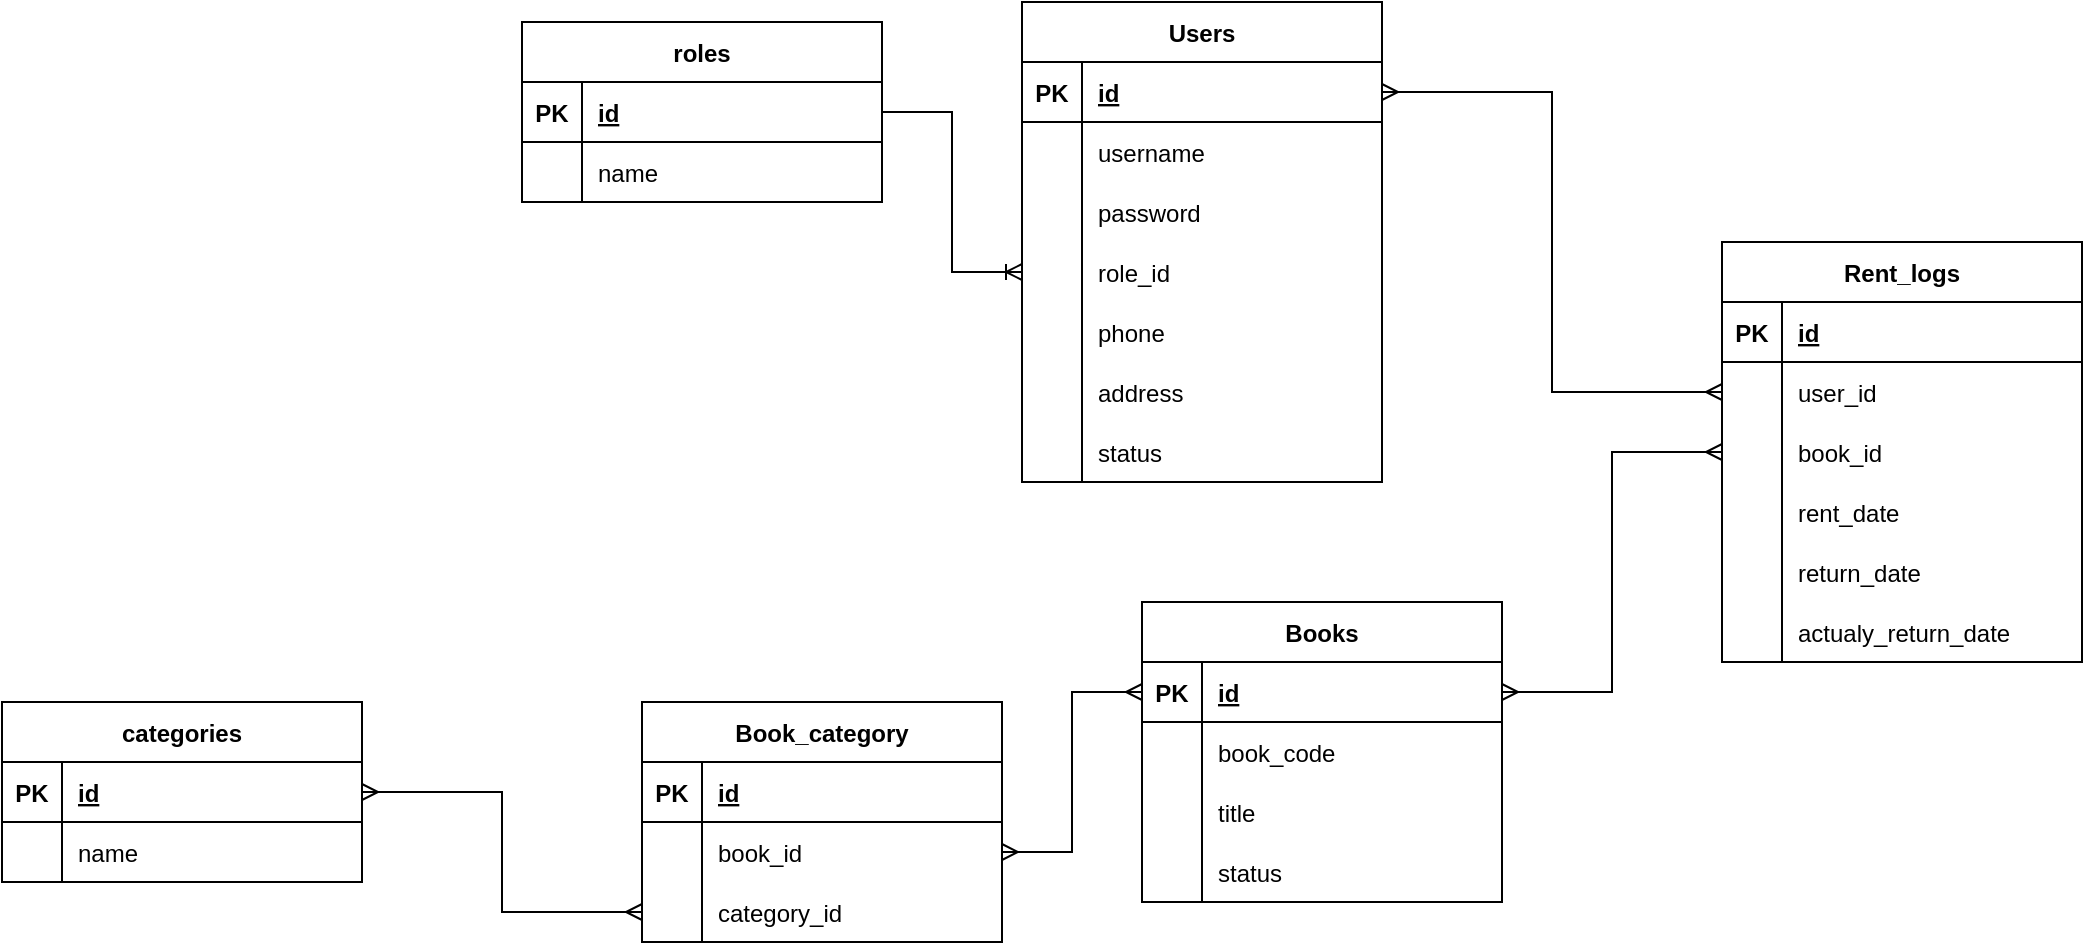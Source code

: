 <mxfile version="20.5.3" type="github">
  <diagram id="hVOZ0YydFjmycqgVZkqz" name="Halaman-1">
    <mxGraphModel dx="2714" dy="980" grid="1" gridSize="10" guides="1" tooltips="1" connect="1" arrows="1" fold="1" page="1" pageScale="1" pageWidth="827" pageHeight="1169" math="0" shadow="0">
      <root>
        <mxCell id="0" />
        <mxCell id="1" parent="0" />
        <mxCell id="D_lKRV_7Xj0Z4BdQLy7z-26" value="roles" style="shape=table;startSize=30;container=1;collapsible=1;childLayout=tableLayout;fixedRows=1;rowLines=0;fontStyle=1;align=center;resizeLast=1;" vertex="1" parent="1">
          <mxGeometry x="-290" y="310" width="180" height="90" as="geometry" />
        </mxCell>
        <mxCell id="D_lKRV_7Xj0Z4BdQLy7z-27" value="" style="shape=tableRow;horizontal=0;startSize=0;swimlaneHead=0;swimlaneBody=0;fillColor=none;collapsible=0;dropTarget=0;points=[[0,0.5],[1,0.5]];portConstraint=eastwest;top=0;left=0;right=0;bottom=1;" vertex="1" parent="D_lKRV_7Xj0Z4BdQLy7z-26">
          <mxGeometry y="30" width="180" height="30" as="geometry" />
        </mxCell>
        <mxCell id="D_lKRV_7Xj0Z4BdQLy7z-28" value="PK" style="shape=partialRectangle;connectable=0;fillColor=none;top=0;left=0;bottom=0;right=0;fontStyle=1;overflow=hidden;" vertex="1" parent="D_lKRV_7Xj0Z4BdQLy7z-27">
          <mxGeometry width="30" height="30" as="geometry">
            <mxRectangle width="30" height="30" as="alternateBounds" />
          </mxGeometry>
        </mxCell>
        <mxCell id="D_lKRV_7Xj0Z4BdQLy7z-29" value="id" style="shape=partialRectangle;connectable=0;fillColor=none;top=0;left=0;bottom=0;right=0;align=left;spacingLeft=6;fontStyle=5;overflow=hidden;" vertex="1" parent="D_lKRV_7Xj0Z4BdQLy7z-27">
          <mxGeometry x="30" width="150" height="30" as="geometry">
            <mxRectangle width="150" height="30" as="alternateBounds" />
          </mxGeometry>
        </mxCell>
        <mxCell id="D_lKRV_7Xj0Z4BdQLy7z-30" value="" style="shape=tableRow;horizontal=0;startSize=0;swimlaneHead=0;swimlaneBody=0;fillColor=none;collapsible=0;dropTarget=0;points=[[0,0.5],[1,0.5]];portConstraint=eastwest;top=0;left=0;right=0;bottom=0;" vertex="1" parent="D_lKRV_7Xj0Z4BdQLy7z-26">
          <mxGeometry y="60" width="180" height="30" as="geometry" />
        </mxCell>
        <mxCell id="D_lKRV_7Xj0Z4BdQLy7z-31" value="" style="shape=partialRectangle;connectable=0;fillColor=none;top=0;left=0;bottom=0;right=0;editable=1;overflow=hidden;" vertex="1" parent="D_lKRV_7Xj0Z4BdQLy7z-30">
          <mxGeometry width="30" height="30" as="geometry">
            <mxRectangle width="30" height="30" as="alternateBounds" />
          </mxGeometry>
        </mxCell>
        <mxCell id="D_lKRV_7Xj0Z4BdQLy7z-32" value="name" style="shape=partialRectangle;connectable=0;fillColor=none;top=0;left=0;bottom=0;right=0;align=left;spacingLeft=6;overflow=hidden;" vertex="1" parent="D_lKRV_7Xj0Z4BdQLy7z-30">
          <mxGeometry x="30" width="150" height="30" as="geometry">
            <mxRectangle width="150" height="30" as="alternateBounds" />
          </mxGeometry>
        </mxCell>
        <mxCell id="D_lKRV_7Xj0Z4BdQLy7z-39" value="Users" style="shape=table;startSize=30;container=1;collapsible=1;childLayout=tableLayout;fixedRows=1;rowLines=0;fontStyle=1;align=center;resizeLast=1;" vertex="1" parent="1">
          <mxGeometry x="-40" y="300" width="180" height="240" as="geometry" />
        </mxCell>
        <mxCell id="D_lKRV_7Xj0Z4BdQLy7z-40" value="" style="shape=tableRow;horizontal=0;startSize=0;swimlaneHead=0;swimlaneBody=0;fillColor=none;collapsible=0;dropTarget=0;points=[[0,0.5],[1,0.5]];portConstraint=eastwest;top=0;left=0;right=0;bottom=1;" vertex="1" parent="D_lKRV_7Xj0Z4BdQLy7z-39">
          <mxGeometry y="30" width="180" height="30" as="geometry" />
        </mxCell>
        <mxCell id="D_lKRV_7Xj0Z4BdQLy7z-41" value="PK" style="shape=partialRectangle;connectable=0;fillColor=none;top=0;left=0;bottom=0;right=0;fontStyle=1;overflow=hidden;" vertex="1" parent="D_lKRV_7Xj0Z4BdQLy7z-40">
          <mxGeometry width="30" height="30" as="geometry">
            <mxRectangle width="30" height="30" as="alternateBounds" />
          </mxGeometry>
        </mxCell>
        <mxCell id="D_lKRV_7Xj0Z4BdQLy7z-42" value="id" style="shape=partialRectangle;connectable=0;fillColor=none;top=0;left=0;bottom=0;right=0;align=left;spacingLeft=6;fontStyle=5;overflow=hidden;" vertex="1" parent="D_lKRV_7Xj0Z4BdQLy7z-40">
          <mxGeometry x="30" width="150" height="30" as="geometry">
            <mxRectangle width="150" height="30" as="alternateBounds" />
          </mxGeometry>
        </mxCell>
        <mxCell id="D_lKRV_7Xj0Z4BdQLy7z-43" value="" style="shape=tableRow;horizontal=0;startSize=0;swimlaneHead=0;swimlaneBody=0;fillColor=none;collapsible=0;dropTarget=0;points=[[0,0.5],[1,0.5]];portConstraint=eastwest;top=0;left=0;right=0;bottom=0;" vertex="1" parent="D_lKRV_7Xj0Z4BdQLy7z-39">
          <mxGeometry y="60" width="180" height="30" as="geometry" />
        </mxCell>
        <mxCell id="D_lKRV_7Xj0Z4BdQLy7z-44" value="" style="shape=partialRectangle;connectable=0;fillColor=none;top=0;left=0;bottom=0;right=0;editable=1;overflow=hidden;" vertex="1" parent="D_lKRV_7Xj0Z4BdQLy7z-43">
          <mxGeometry width="30" height="30" as="geometry">
            <mxRectangle width="30" height="30" as="alternateBounds" />
          </mxGeometry>
        </mxCell>
        <mxCell id="D_lKRV_7Xj0Z4BdQLy7z-45" value="username" style="shape=partialRectangle;connectable=0;fillColor=none;top=0;left=0;bottom=0;right=0;align=left;spacingLeft=6;overflow=hidden;" vertex="1" parent="D_lKRV_7Xj0Z4BdQLy7z-43">
          <mxGeometry x="30" width="150" height="30" as="geometry">
            <mxRectangle width="150" height="30" as="alternateBounds" />
          </mxGeometry>
        </mxCell>
        <mxCell id="D_lKRV_7Xj0Z4BdQLy7z-46" value="" style="shape=tableRow;horizontal=0;startSize=0;swimlaneHead=0;swimlaneBody=0;fillColor=none;collapsible=0;dropTarget=0;points=[[0,0.5],[1,0.5]];portConstraint=eastwest;top=0;left=0;right=0;bottom=0;" vertex="1" parent="D_lKRV_7Xj0Z4BdQLy7z-39">
          <mxGeometry y="90" width="180" height="30" as="geometry" />
        </mxCell>
        <mxCell id="D_lKRV_7Xj0Z4BdQLy7z-47" value="" style="shape=partialRectangle;connectable=0;fillColor=none;top=0;left=0;bottom=0;right=0;editable=1;overflow=hidden;" vertex="1" parent="D_lKRV_7Xj0Z4BdQLy7z-46">
          <mxGeometry width="30" height="30" as="geometry">
            <mxRectangle width="30" height="30" as="alternateBounds" />
          </mxGeometry>
        </mxCell>
        <mxCell id="D_lKRV_7Xj0Z4BdQLy7z-48" value="password" style="shape=partialRectangle;connectable=0;fillColor=none;top=0;left=0;bottom=0;right=0;align=left;spacingLeft=6;overflow=hidden;" vertex="1" parent="D_lKRV_7Xj0Z4BdQLy7z-46">
          <mxGeometry x="30" width="150" height="30" as="geometry">
            <mxRectangle width="150" height="30" as="alternateBounds" />
          </mxGeometry>
        </mxCell>
        <mxCell id="D_lKRV_7Xj0Z4BdQLy7z-49" value="" style="shape=tableRow;horizontal=0;startSize=0;swimlaneHead=0;swimlaneBody=0;fillColor=none;collapsible=0;dropTarget=0;points=[[0,0.5],[1,0.5]];portConstraint=eastwest;top=0;left=0;right=0;bottom=0;" vertex="1" parent="D_lKRV_7Xj0Z4BdQLy7z-39">
          <mxGeometry y="120" width="180" height="30" as="geometry" />
        </mxCell>
        <mxCell id="D_lKRV_7Xj0Z4BdQLy7z-50" value="" style="shape=partialRectangle;connectable=0;fillColor=none;top=0;left=0;bottom=0;right=0;editable=1;overflow=hidden;" vertex="1" parent="D_lKRV_7Xj0Z4BdQLy7z-49">
          <mxGeometry width="30" height="30" as="geometry">
            <mxRectangle width="30" height="30" as="alternateBounds" />
          </mxGeometry>
        </mxCell>
        <mxCell id="D_lKRV_7Xj0Z4BdQLy7z-51" value="role_id" style="shape=partialRectangle;connectable=0;fillColor=none;top=0;left=0;bottom=0;right=0;align=left;spacingLeft=6;overflow=hidden;" vertex="1" parent="D_lKRV_7Xj0Z4BdQLy7z-49">
          <mxGeometry x="30" width="150" height="30" as="geometry">
            <mxRectangle width="150" height="30" as="alternateBounds" />
          </mxGeometry>
        </mxCell>
        <mxCell id="D_lKRV_7Xj0Z4BdQLy7z-65" value="" style="shape=tableRow;horizontal=0;startSize=0;swimlaneHead=0;swimlaneBody=0;fillColor=none;collapsible=0;dropTarget=0;points=[[0,0.5],[1,0.5]];portConstraint=eastwest;top=0;left=0;right=0;bottom=0;" vertex="1" parent="D_lKRV_7Xj0Z4BdQLy7z-39">
          <mxGeometry y="150" width="180" height="30" as="geometry" />
        </mxCell>
        <mxCell id="D_lKRV_7Xj0Z4BdQLy7z-66" value="" style="shape=partialRectangle;connectable=0;fillColor=none;top=0;left=0;bottom=0;right=0;editable=1;overflow=hidden;" vertex="1" parent="D_lKRV_7Xj0Z4BdQLy7z-65">
          <mxGeometry width="30" height="30" as="geometry">
            <mxRectangle width="30" height="30" as="alternateBounds" />
          </mxGeometry>
        </mxCell>
        <mxCell id="D_lKRV_7Xj0Z4BdQLy7z-67" value="phone" style="shape=partialRectangle;connectable=0;fillColor=none;top=0;left=0;bottom=0;right=0;align=left;spacingLeft=6;overflow=hidden;" vertex="1" parent="D_lKRV_7Xj0Z4BdQLy7z-65">
          <mxGeometry x="30" width="150" height="30" as="geometry">
            <mxRectangle width="150" height="30" as="alternateBounds" />
          </mxGeometry>
        </mxCell>
        <mxCell id="D_lKRV_7Xj0Z4BdQLy7z-68" value="" style="shape=tableRow;horizontal=0;startSize=0;swimlaneHead=0;swimlaneBody=0;fillColor=none;collapsible=0;dropTarget=0;points=[[0,0.5],[1,0.5]];portConstraint=eastwest;top=0;left=0;right=0;bottom=0;" vertex="1" parent="D_lKRV_7Xj0Z4BdQLy7z-39">
          <mxGeometry y="180" width="180" height="30" as="geometry" />
        </mxCell>
        <mxCell id="D_lKRV_7Xj0Z4BdQLy7z-69" value="" style="shape=partialRectangle;connectable=0;fillColor=none;top=0;left=0;bottom=0;right=0;editable=1;overflow=hidden;" vertex="1" parent="D_lKRV_7Xj0Z4BdQLy7z-68">
          <mxGeometry width="30" height="30" as="geometry">
            <mxRectangle width="30" height="30" as="alternateBounds" />
          </mxGeometry>
        </mxCell>
        <mxCell id="D_lKRV_7Xj0Z4BdQLy7z-70" value="address" style="shape=partialRectangle;connectable=0;fillColor=none;top=0;left=0;bottom=0;right=0;align=left;spacingLeft=6;overflow=hidden;" vertex="1" parent="D_lKRV_7Xj0Z4BdQLy7z-68">
          <mxGeometry x="30" width="150" height="30" as="geometry">
            <mxRectangle width="150" height="30" as="alternateBounds" />
          </mxGeometry>
        </mxCell>
        <mxCell id="D_lKRV_7Xj0Z4BdQLy7z-71" value="" style="shape=tableRow;horizontal=0;startSize=0;swimlaneHead=0;swimlaneBody=0;fillColor=none;collapsible=0;dropTarget=0;points=[[0,0.5],[1,0.5]];portConstraint=eastwest;top=0;left=0;right=0;bottom=0;" vertex="1" parent="D_lKRV_7Xj0Z4BdQLy7z-39">
          <mxGeometry y="210" width="180" height="30" as="geometry" />
        </mxCell>
        <mxCell id="D_lKRV_7Xj0Z4BdQLy7z-72" value="" style="shape=partialRectangle;connectable=0;fillColor=none;top=0;left=0;bottom=0;right=0;editable=1;overflow=hidden;" vertex="1" parent="D_lKRV_7Xj0Z4BdQLy7z-71">
          <mxGeometry width="30" height="30" as="geometry">
            <mxRectangle width="30" height="30" as="alternateBounds" />
          </mxGeometry>
        </mxCell>
        <mxCell id="D_lKRV_7Xj0Z4BdQLy7z-73" value="status" style="shape=partialRectangle;connectable=0;fillColor=none;top=0;left=0;bottom=0;right=0;align=left;spacingLeft=6;overflow=hidden;" vertex="1" parent="D_lKRV_7Xj0Z4BdQLy7z-71">
          <mxGeometry x="30" width="150" height="30" as="geometry">
            <mxRectangle width="150" height="30" as="alternateBounds" />
          </mxGeometry>
        </mxCell>
        <mxCell id="D_lKRV_7Xj0Z4BdQLy7z-74" value="" style="edgeStyle=orthogonalEdgeStyle;fontSize=12;html=1;endArrow=ERoneToMany;rounded=0;exitX=1;exitY=0.5;exitDx=0;exitDy=0;entryX=0;entryY=0.5;entryDx=0;entryDy=0;" edge="1" parent="1" source="D_lKRV_7Xj0Z4BdQLy7z-27" target="D_lKRV_7Xj0Z4BdQLy7z-49">
          <mxGeometry width="100" height="100" relative="1" as="geometry">
            <mxPoint x="30" y="510" as="sourcePoint" />
            <mxPoint x="130" y="410" as="targetPoint" />
          </mxGeometry>
        </mxCell>
        <mxCell id="D_lKRV_7Xj0Z4BdQLy7z-88" value="categories" style="shape=table;startSize=30;container=1;collapsible=1;childLayout=tableLayout;fixedRows=1;rowLines=0;fontStyle=1;align=center;resizeLast=1;" vertex="1" parent="1">
          <mxGeometry x="-550" y="650" width="180" height="90" as="geometry" />
        </mxCell>
        <mxCell id="D_lKRV_7Xj0Z4BdQLy7z-89" value="" style="shape=tableRow;horizontal=0;startSize=0;swimlaneHead=0;swimlaneBody=0;fillColor=none;collapsible=0;dropTarget=0;points=[[0,0.5],[1,0.5]];portConstraint=eastwest;top=0;left=0;right=0;bottom=1;" vertex="1" parent="D_lKRV_7Xj0Z4BdQLy7z-88">
          <mxGeometry y="30" width="180" height="30" as="geometry" />
        </mxCell>
        <mxCell id="D_lKRV_7Xj0Z4BdQLy7z-90" value="PK" style="shape=partialRectangle;connectable=0;fillColor=none;top=0;left=0;bottom=0;right=0;fontStyle=1;overflow=hidden;" vertex="1" parent="D_lKRV_7Xj0Z4BdQLy7z-89">
          <mxGeometry width="30" height="30" as="geometry">
            <mxRectangle width="30" height="30" as="alternateBounds" />
          </mxGeometry>
        </mxCell>
        <mxCell id="D_lKRV_7Xj0Z4BdQLy7z-91" value="id" style="shape=partialRectangle;connectable=0;fillColor=none;top=0;left=0;bottom=0;right=0;align=left;spacingLeft=6;fontStyle=5;overflow=hidden;" vertex="1" parent="D_lKRV_7Xj0Z4BdQLy7z-89">
          <mxGeometry x="30" width="150" height="30" as="geometry">
            <mxRectangle width="150" height="30" as="alternateBounds" />
          </mxGeometry>
        </mxCell>
        <mxCell id="D_lKRV_7Xj0Z4BdQLy7z-92" value="" style="shape=tableRow;horizontal=0;startSize=0;swimlaneHead=0;swimlaneBody=0;fillColor=none;collapsible=0;dropTarget=0;points=[[0,0.5],[1,0.5]];portConstraint=eastwest;top=0;left=0;right=0;bottom=0;" vertex="1" parent="D_lKRV_7Xj0Z4BdQLy7z-88">
          <mxGeometry y="60" width="180" height="30" as="geometry" />
        </mxCell>
        <mxCell id="D_lKRV_7Xj0Z4BdQLy7z-93" value="" style="shape=partialRectangle;connectable=0;fillColor=none;top=0;left=0;bottom=0;right=0;editable=1;overflow=hidden;" vertex="1" parent="D_lKRV_7Xj0Z4BdQLy7z-92">
          <mxGeometry width="30" height="30" as="geometry">
            <mxRectangle width="30" height="30" as="alternateBounds" />
          </mxGeometry>
        </mxCell>
        <mxCell id="D_lKRV_7Xj0Z4BdQLy7z-94" value="name" style="shape=partialRectangle;connectable=0;fillColor=none;top=0;left=0;bottom=0;right=0;align=left;spacingLeft=6;overflow=hidden;" vertex="1" parent="D_lKRV_7Xj0Z4BdQLy7z-92">
          <mxGeometry x="30" width="150" height="30" as="geometry">
            <mxRectangle width="150" height="30" as="alternateBounds" />
          </mxGeometry>
        </mxCell>
        <mxCell id="D_lKRV_7Xj0Z4BdQLy7z-95" value="Book_category" style="shape=table;startSize=30;container=1;collapsible=1;childLayout=tableLayout;fixedRows=1;rowLines=0;fontStyle=1;align=center;resizeLast=1;" vertex="1" parent="1">
          <mxGeometry x="-230" y="650" width="180" height="120" as="geometry" />
        </mxCell>
        <mxCell id="D_lKRV_7Xj0Z4BdQLy7z-96" value="" style="shape=tableRow;horizontal=0;startSize=0;swimlaneHead=0;swimlaneBody=0;fillColor=none;collapsible=0;dropTarget=0;points=[[0,0.5],[1,0.5]];portConstraint=eastwest;top=0;left=0;right=0;bottom=1;" vertex="1" parent="D_lKRV_7Xj0Z4BdQLy7z-95">
          <mxGeometry y="30" width="180" height="30" as="geometry" />
        </mxCell>
        <mxCell id="D_lKRV_7Xj0Z4BdQLy7z-97" value="PK" style="shape=partialRectangle;connectable=0;fillColor=none;top=0;left=0;bottom=0;right=0;fontStyle=1;overflow=hidden;" vertex="1" parent="D_lKRV_7Xj0Z4BdQLy7z-96">
          <mxGeometry width="30" height="30" as="geometry">
            <mxRectangle width="30" height="30" as="alternateBounds" />
          </mxGeometry>
        </mxCell>
        <mxCell id="D_lKRV_7Xj0Z4BdQLy7z-98" value="id" style="shape=partialRectangle;connectable=0;fillColor=none;top=0;left=0;bottom=0;right=0;align=left;spacingLeft=6;fontStyle=5;overflow=hidden;" vertex="1" parent="D_lKRV_7Xj0Z4BdQLy7z-96">
          <mxGeometry x="30" width="150" height="30" as="geometry">
            <mxRectangle width="150" height="30" as="alternateBounds" />
          </mxGeometry>
        </mxCell>
        <mxCell id="D_lKRV_7Xj0Z4BdQLy7z-99" value="" style="shape=tableRow;horizontal=0;startSize=0;swimlaneHead=0;swimlaneBody=0;fillColor=none;collapsible=0;dropTarget=0;points=[[0,0.5],[1,0.5]];portConstraint=eastwest;top=0;left=0;right=0;bottom=0;" vertex="1" parent="D_lKRV_7Xj0Z4BdQLy7z-95">
          <mxGeometry y="60" width="180" height="30" as="geometry" />
        </mxCell>
        <mxCell id="D_lKRV_7Xj0Z4BdQLy7z-100" value="" style="shape=partialRectangle;connectable=0;fillColor=none;top=0;left=0;bottom=0;right=0;editable=1;overflow=hidden;" vertex="1" parent="D_lKRV_7Xj0Z4BdQLy7z-99">
          <mxGeometry width="30" height="30" as="geometry">
            <mxRectangle width="30" height="30" as="alternateBounds" />
          </mxGeometry>
        </mxCell>
        <mxCell id="D_lKRV_7Xj0Z4BdQLy7z-101" value="book_id" style="shape=partialRectangle;connectable=0;fillColor=none;top=0;left=0;bottom=0;right=0;align=left;spacingLeft=6;overflow=hidden;" vertex="1" parent="D_lKRV_7Xj0Z4BdQLy7z-99">
          <mxGeometry x="30" width="150" height="30" as="geometry">
            <mxRectangle width="150" height="30" as="alternateBounds" />
          </mxGeometry>
        </mxCell>
        <mxCell id="D_lKRV_7Xj0Z4BdQLy7z-102" value="" style="shape=tableRow;horizontal=0;startSize=0;swimlaneHead=0;swimlaneBody=0;fillColor=none;collapsible=0;dropTarget=0;points=[[0,0.5],[1,0.5]];portConstraint=eastwest;top=0;left=0;right=0;bottom=0;" vertex="1" parent="D_lKRV_7Xj0Z4BdQLy7z-95">
          <mxGeometry y="90" width="180" height="30" as="geometry" />
        </mxCell>
        <mxCell id="D_lKRV_7Xj0Z4BdQLy7z-103" value="" style="shape=partialRectangle;connectable=0;fillColor=none;top=0;left=0;bottom=0;right=0;editable=1;overflow=hidden;" vertex="1" parent="D_lKRV_7Xj0Z4BdQLy7z-102">
          <mxGeometry width="30" height="30" as="geometry">
            <mxRectangle width="30" height="30" as="alternateBounds" />
          </mxGeometry>
        </mxCell>
        <mxCell id="D_lKRV_7Xj0Z4BdQLy7z-104" value="category_id" style="shape=partialRectangle;connectable=0;fillColor=none;top=0;left=0;bottom=0;right=0;align=left;spacingLeft=6;overflow=hidden;" vertex="1" parent="D_lKRV_7Xj0Z4BdQLy7z-102">
          <mxGeometry x="30" width="150" height="30" as="geometry">
            <mxRectangle width="150" height="30" as="alternateBounds" />
          </mxGeometry>
        </mxCell>
        <mxCell id="D_lKRV_7Xj0Z4BdQLy7z-108" value="Books" style="shape=table;startSize=30;container=1;collapsible=1;childLayout=tableLayout;fixedRows=1;rowLines=0;fontStyle=1;align=center;resizeLast=1;" vertex="1" parent="1">
          <mxGeometry x="20" y="600" width="180" height="150" as="geometry" />
        </mxCell>
        <mxCell id="D_lKRV_7Xj0Z4BdQLy7z-109" value="" style="shape=tableRow;horizontal=0;startSize=0;swimlaneHead=0;swimlaneBody=0;fillColor=none;collapsible=0;dropTarget=0;points=[[0,0.5],[1,0.5]];portConstraint=eastwest;top=0;left=0;right=0;bottom=1;" vertex="1" parent="D_lKRV_7Xj0Z4BdQLy7z-108">
          <mxGeometry y="30" width="180" height="30" as="geometry" />
        </mxCell>
        <mxCell id="D_lKRV_7Xj0Z4BdQLy7z-110" value="PK" style="shape=partialRectangle;connectable=0;fillColor=none;top=0;left=0;bottom=0;right=0;fontStyle=1;overflow=hidden;" vertex="1" parent="D_lKRV_7Xj0Z4BdQLy7z-109">
          <mxGeometry width="30" height="30" as="geometry">
            <mxRectangle width="30" height="30" as="alternateBounds" />
          </mxGeometry>
        </mxCell>
        <mxCell id="D_lKRV_7Xj0Z4BdQLy7z-111" value="id" style="shape=partialRectangle;connectable=0;fillColor=none;top=0;left=0;bottom=0;right=0;align=left;spacingLeft=6;fontStyle=5;overflow=hidden;" vertex="1" parent="D_lKRV_7Xj0Z4BdQLy7z-109">
          <mxGeometry x="30" width="150" height="30" as="geometry">
            <mxRectangle width="150" height="30" as="alternateBounds" />
          </mxGeometry>
        </mxCell>
        <mxCell id="D_lKRV_7Xj0Z4BdQLy7z-112" value="" style="shape=tableRow;horizontal=0;startSize=0;swimlaneHead=0;swimlaneBody=0;fillColor=none;collapsible=0;dropTarget=0;points=[[0,0.5],[1,0.5]];portConstraint=eastwest;top=0;left=0;right=0;bottom=0;" vertex="1" parent="D_lKRV_7Xj0Z4BdQLy7z-108">
          <mxGeometry y="60" width="180" height="30" as="geometry" />
        </mxCell>
        <mxCell id="D_lKRV_7Xj0Z4BdQLy7z-113" value="" style="shape=partialRectangle;connectable=0;fillColor=none;top=0;left=0;bottom=0;right=0;editable=1;overflow=hidden;" vertex="1" parent="D_lKRV_7Xj0Z4BdQLy7z-112">
          <mxGeometry width="30" height="30" as="geometry">
            <mxRectangle width="30" height="30" as="alternateBounds" />
          </mxGeometry>
        </mxCell>
        <mxCell id="D_lKRV_7Xj0Z4BdQLy7z-114" value="book_code" style="shape=partialRectangle;connectable=0;fillColor=none;top=0;left=0;bottom=0;right=0;align=left;spacingLeft=6;overflow=hidden;" vertex="1" parent="D_lKRV_7Xj0Z4BdQLy7z-112">
          <mxGeometry x="30" width="150" height="30" as="geometry">
            <mxRectangle width="150" height="30" as="alternateBounds" />
          </mxGeometry>
        </mxCell>
        <mxCell id="D_lKRV_7Xj0Z4BdQLy7z-115" value="" style="shape=tableRow;horizontal=0;startSize=0;swimlaneHead=0;swimlaneBody=0;fillColor=none;collapsible=0;dropTarget=0;points=[[0,0.5],[1,0.5]];portConstraint=eastwest;top=0;left=0;right=0;bottom=0;" vertex="1" parent="D_lKRV_7Xj0Z4BdQLy7z-108">
          <mxGeometry y="90" width="180" height="30" as="geometry" />
        </mxCell>
        <mxCell id="D_lKRV_7Xj0Z4BdQLy7z-116" value="" style="shape=partialRectangle;connectable=0;fillColor=none;top=0;left=0;bottom=0;right=0;editable=1;overflow=hidden;" vertex="1" parent="D_lKRV_7Xj0Z4BdQLy7z-115">
          <mxGeometry width="30" height="30" as="geometry">
            <mxRectangle width="30" height="30" as="alternateBounds" />
          </mxGeometry>
        </mxCell>
        <mxCell id="D_lKRV_7Xj0Z4BdQLy7z-117" value="title" style="shape=partialRectangle;connectable=0;fillColor=none;top=0;left=0;bottom=0;right=0;align=left;spacingLeft=6;overflow=hidden;" vertex="1" parent="D_lKRV_7Xj0Z4BdQLy7z-115">
          <mxGeometry x="30" width="150" height="30" as="geometry">
            <mxRectangle width="150" height="30" as="alternateBounds" />
          </mxGeometry>
        </mxCell>
        <mxCell id="D_lKRV_7Xj0Z4BdQLy7z-118" value="" style="shape=tableRow;horizontal=0;startSize=0;swimlaneHead=0;swimlaneBody=0;fillColor=none;collapsible=0;dropTarget=0;points=[[0,0.5],[1,0.5]];portConstraint=eastwest;top=0;left=0;right=0;bottom=0;" vertex="1" parent="D_lKRV_7Xj0Z4BdQLy7z-108">
          <mxGeometry y="120" width="180" height="30" as="geometry" />
        </mxCell>
        <mxCell id="D_lKRV_7Xj0Z4BdQLy7z-119" value="" style="shape=partialRectangle;connectable=0;fillColor=none;top=0;left=0;bottom=0;right=0;editable=1;overflow=hidden;" vertex="1" parent="D_lKRV_7Xj0Z4BdQLy7z-118">
          <mxGeometry width="30" height="30" as="geometry">
            <mxRectangle width="30" height="30" as="alternateBounds" />
          </mxGeometry>
        </mxCell>
        <mxCell id="D_lKRV_7Xj0Z4BdQLy7z-120" value="status" style="shape=partialRectangle;connectable=0;fillColor=none;top=0;left=0;bottom=0;right=0;align=left;spacingLeft=6;overflow=hidden;" vertex="1" parent="D_lKRV_7Xj0Z4BdQLy7z-118">
          <mxGeometry x="30" width="150" height="30" as="geometry">
            <mxRectangle width="150" height="30" as="alternateBounds" />
          </mxGeometry>
        </mxCell>
        <mxCell id="D_lKRV_7Xj0Z4BdQLy7z-121" value="" style="edgeStyle=orthogonalEdgeStyle;fontSize=12;html=1;endArrow=ERmany;startArrow=ERmany;rounded=0;entryX=1;entryY=0.5;entryDx=0;entryDy=0;exitX=0;exitY=0.5;exitDx=0;exitDy=0;" edge="1" parent="1" source="D_lKRV_7Xj0Z4BdQLy7z-102" target="D_lKRV_7Xj0Z4BdQLy7z-89">
          <mxGeometry width="100" height="100" relative="1" as="geometry">
            <mxPoint x="-140" y="620" as="sourcePoint" />
            <mxPoint x="-40" y="520" as="targetPoint" />
          </mxGeometry>
        </mxCell>
        <mxCell id="D_lKRV_7Xj0Z4BdQLy7z-122" value="" style="edgeStyle=orthogonalEdgeStyle;fontSize=12;html=1;endArrow=ERmany;startArrow=ERmany;rounded=0;entryX=1;entryY=0.5;entryDx=0;entryDy=0;exitX=0;exitY=0.5;exitDx=0;exitDy=0;" edge="1" parent="1" source="D_lKRV_7Xj0Z4BdQLy7z-109" target="D_lKRV_7Xj0Z4BdQLy7z-99">
          <mxGeometry width="100" height="100" relative="1" as="geometry">
            <mxPoint x="-140" y="620" as="sourcePoint" />
            <mxPoint x="-40" y="520" as="targetPoint" />
          </mxGeometry>
        </mxCell>
        <mxCell id="D_lKRV_7Xj0Z4BdQLy7z-123" value="Rent_logs" style="shape=table;startSize=30;container=1;collapsible=1;childLayout=tableLayout;fixedRows=1;rowLines=0;fontStyle=1;align=center;resizeLast=1;" vertex="1" parent="1">
          <mxGeometry x="310" y="420" width="180" height="210" as="geometry" />
        </mxCell>
        <mxCell id="D_lKRV_7Xj0Z4BdQLy7z-124" value="" style="shape=tableRow;horizontal=0;startSize=0;swimlaneHead=0;swimlaneBody=0;fillColor=none;collapsible=0;dropTarget=0;points=[[0,0.5],[1,0.5]];portConstraint=eastwest;top=0;left=0;right=0;bottom=1;" vertex="1" parent="D_lKRV_7Xj0Z4BdQLy7z-123">
          <mxGeometry y="30" width="180" height="30" as="geometry" />
        </mxCell>
        <mxCell id="D_lKRV_7Xj0Z4BdQLy7z-125" value="PK" style="shape=partialRectangle;connectable=0;fillColor=none;top=0;left=0;bottom=0;right=0;fontStyle=1;overflow=hidden;" vertex="1" parent="D_lKRV_7Xj0Z4BdQLy7z-124">
          <mxGeometry width="30" height="30" as="geometry">
            <mxRectangle width="30" height="30" as="alternateBounds" />
          </mxGeometry>
        </mxCell>
        <mxCell id="D_lKRV_7Xj0Z4BdQLy7z-126" value="id" style="shape=partialRectangle;connectable=0;fillColor=none;top=0;left=0;bottom=0;right=0;align=left;spacingLeft=6;fontStyle=5;overflow=hidden;" vertex="1" parent="D_lKRV_7Xj0Z4BdQLy7z-124">
          <mxGeometry x="30" width="150" height="30" as="geometry">
            <mxRectangle width="150" height="30" as="alternateBounds" />
          </mxGeometry>
        </mxCell>
        <mxCell id="D_lKRV_7Xj0Z4BdQLy7z-127" value="" style="shape=tableRow;horizontal=0;startSize=0;swimlaneHead=0;swimlaneBody=0;fillColor=none;collapsible=0;dropTarget=0;points=[[0,0.5],[1,0.5]];portConstraint=eastwest;top=0;left=0;right=0;bottom=0;" vertex="1" parent="D_lKRV_7Xj0Z4BdQLy7z-123">
          <mxGeometry y="60" width="180" height="30" as="geometry" />
        </mxCell>
        <mxCell id="D_lKRV_7Xj0Z4BdQLy7z-128" value="" style="shape=partialRectangle;connectable=0;fillColor=none;top=0;left=0;bottom=0;right=0;editable=1;overflow=hidden;" vertex="1" parent="D_lKRV_7Xj0Z4BdQLy7z-127">
          <mxGeometry width="30" height="30" as="geometry">
            <mxRectangle width="30" height="30" as="alternateBounds" />
          </mxGeometry>
        </mxCell>
        <mxCell id="D_lKRV_7Xj0Z4BdQLy7z-129" value="user_id" style="shape=partialRectangle;connectable=0;fillColor=none;top=0;left=0;bottom=0;right=0;align=left;spacingLeft=6;overflow=hidden;" vertex="1" parent="D_lKRV_7Xj0Z4BdQLy7z-127">
          <mxGeometry x="30" width="150" height="30" as="geometry">
            <mxRectangle width="150" height="30" as="alternateBounds" />
          </mxGeometry>
        </mxCell>
        <mxCell id="D_lKRV_7Xj0Z4BdQLy7z-130" value="" style="shape=tableRow;horizontal=0;startSize=0;swimlaneHead=0;swimlaneBody=0;fillColor=none;collapsible=0;dropTarget=0;points=[[0,0.5],[1,0.5]];portConstraint=eastwest;top=0;left=0;right=0;bottom=0;" vertex="1" parent="D_lKRV_7Xj0Z4BdQLy7z-123">
          <mxGeometry y="90" width="180" height="30" as="geometry" />
        </mxCell>
        <mxCell id="D_lKRV_7Xj0Z4BdQLy7z-131" value="" style="shape=partialRectangle;connectable=0;fillColor=none;top=0;left=0;bottom=0;right=0;editable=1;overflow=hidden;" vertex="1" parent="D_lKRV_7Xj0Z4BdQLy7z-130">
          <mxGeometry width="30" height="30" as="geometry">
            <mxRectangle width="30" height="30" as="alternateBounds" />
          </mxGeometry>
        </mxCell>
        <mxCell id="D_lKRV_7Xj0Z4BdQLy7z-132" value="book_id" style="shape=partialRectangle;connectable=0;fillColor=none;top=0;left=0;bottom=0;right=0;align=left;spacingLeft=6;overflow=hidden;" vertex="1" parent="D_lKRV_7Xj0Z4BdQLy7z-130">
          <mxGeometry x="30" width="150" height="30" as="geometry">
            <mxRectangle width="150" height="30" as="alternateBounds" />
          </mxGeometry>
        </mxCell>
        <mxCell id="D_lKRV_7Xj0Z4BdQLy7z-133" value="" style="shape=tableRow;horizontal=0;startSize=0;swimlaneHead=0;swimlaneBody=0;fillColor=none;collapsible=0;dropTarget=0;points=[[0,0.5],[1,0.5]];portConstraint=eastwest;top=0;left=0;right=0;bottom=0;" vertex="1" parent="D_lKRV_7Xj0Z4BdQLy7z-123">
          <mxGeometry y="120" width="180" height="30" as="geometry" />
        </mxCell>
        <mxCell id="D_lKRV_7Xj0Z4BdQLy7z-134" value="" style="shape=partialRectangle;connectable=0;fillColor=none;top=0;left=0;bottom=0;right=0;editable=1;overflow=hidden;" vertex="1" parent="D_lKRV_7Xj0Z4BdQLy7z-133">
          <mxGeometry width="30" height="30" as="geometry">
            <mxRectangle width="30" height="30" as="alternateBounds" />
          </mxGeometry>
        </mxCell>
        <mxCell id="D_lKRV_7Xj0Z4BdQLy7z-135" value="rent_date" style="shape=partialRectangle;connectable=0;fillColor=none;top=0;left=0;bottom=0;right=0;align=left;spacingLeft=6;overflow=hidden;" vertex="1" parent="D_lKRV_7Xj0Z4BdQLy7z-133">
          <mxGeometry x="30" width="150" height="30" as="geometry">
            <mxRectangle width="150" height="30" as="alternateBounds" />
          </mxGeometry>
        </mxCell>
        <mxCell id="D_lKRV_7Xj0Z4BdQLy7z-136" value="" style="shape=tableRow;horizontal=0;startSize=0;swimlaneHead=0;swimlaneBody=0;fillColor=none;collapsible=0;dropTarget=0;points=[[0,0.5],[1,0.5]];portConstraint=eastwest;top=0;left=0;right=0;bottom=0;" vertex="1" parent="D_lKRV_7Xj0Z4BdQLy7z-123">
          <mxGeometry y="150" width="180" height="30" as="geometry" />
        </mxCell>
        <mxCell id="D_lKRV_7Xj0Z4BdQLy7z-137" value="" style="shape=partialRectangle;connectable=0;fillColor=none;top=0;left=0;bottom=0;right=0;editable=1;overflow=hidden;" vertex="1" parent="D_lKRV_7Xj0Z4BdQLy7z-136">
          <mxGeometry width="30" height="30" as="geometry">
            <mxRectangle width="30" height="30" as="alternateBounds" />
          </mxGeometry>
        </mxCell>
        <mxCell id="D_lKRV_7Xj0Z4BdQLy7z-138" value="return_date" style="shape=partialRectangle;connectable=0;fillColor=none;top=0;left=0;bottom=0;right=0;align=left;spacingLeft=6;overflow=hidden;" vertex="1" parent="D_lKRV_7Xj0Z4BdQLy7z-136">
          <mxGeometry x="30" width="150" height="30" as="geometry">
            <mxRectangle width="150" height="30" as="alternateBounds" />
          </mxGeometry>
        </mxCell>
        <mxCell id="D_lKRV_7Xj0Z4BdQLy7z-139" value="" style="shape=tableRow;horizontal=0;startSize=0;swimlaneHead=0;swimlaneBody=0;fillColor=none;collapsible=0;dropTarget=0;points=[[0,0.5],[1,0.5]];portConstraint=eastwest;top=0;left=0;right=0;bottom=0;" vertex="1" parent="D_lKRV_7Xj0Z4BdQLy7z-123">
          <mxGeometry y="180" width="180" height="30" as="geometry" />
        </mxCell>
        <mxCell id="D_lKRV_7Xj0Z4BdQLy7z-140" value="" style="shape=partialRectangle;connectable=0;fillColor=none;top=0;left=0;bottom=0;right=0;editable=1;overflow=hidden;" vertex="1" parent="D_lKRV_7Xj0Z4BdQLy7z-139">
          <mxGeometry width="30" height="30" as="geometry">
            <mxRectangle width="30" height="30" as="alternateBounds" />
          </mxGeometry>
        </mxCell>
        <mxCell id="D_lKRV_7Xj0Z4BdQLy7z-141" value="actualy_return_date" style="shape=partialRectangle;connectable=0;fillColor=none;top=0;left=0;bottom=0;right=0;align=left;spacingLeft=6;overflow=hidden;" vertex="1" parent="D_lKRV_7Xj0Z4BdQLy7z-139">
          <mxGeometry x="30" width="150" height="30" as="geometry">
            <mxRectangle width="150" height="30" as="alternateBounds" />
          </mxGeometry>
        </mxCell>
        <mxCell id="D_lKRV_7Xj0Z4BdQLy7z-142" value="" style="edgeStyle=orthogonalEdgeStyle;fontSize=12;html=1;endArrow=ERmany;startArrow=ERmany;rounded=0;exitX=1;exitY=0.5;exitDx=0;exitDy=0;" edge="1" parent="1" source="D_lKRV_7Xj0Z4BdQLy7z-40" target="D_lKRV_7Xj0Z4BdQLy7z-127">
          <mxGeometry width="100" height="100" relative="1" as="geometry">
            <mxPoint x="110" y="590" as="sourcePoint" />
            <mxPoint x="210" y="490" as="targetPoint" />
          </mxGeometry>
        </mxCell>
        <mxCell id="D_lKRV_7Xj0Z4BdQLy7z-143" value="" style="edgeStyle=orthogonalEdgeStyle;fontSize=12;html=1;endArrow=ERmany;startArrow=ERmany;rounded=0;entryX=0;entryY=0.5;entryDx=0;entryDy=0;exitX=1;exitY=0.5;exitDx=0;exitDy=0;" edge="1" parent="1" source="D_lKRV_7Xj0Z4BdQLy7z-109" target="D_lKRV_7Xj0Z4BdQLy7z-130">
          <mxGeometry width="100" height="100" relative="1" as="geometry">
            <mxPoint x="110" y="590" as="sourcePoint" />
            <mxPoint x="210" y="490" as="targetPoint" />
          </mxGeometry>
        </mxCell>
      </root>
    </mxGraphModel>
  </diagram>
</mxfile>
